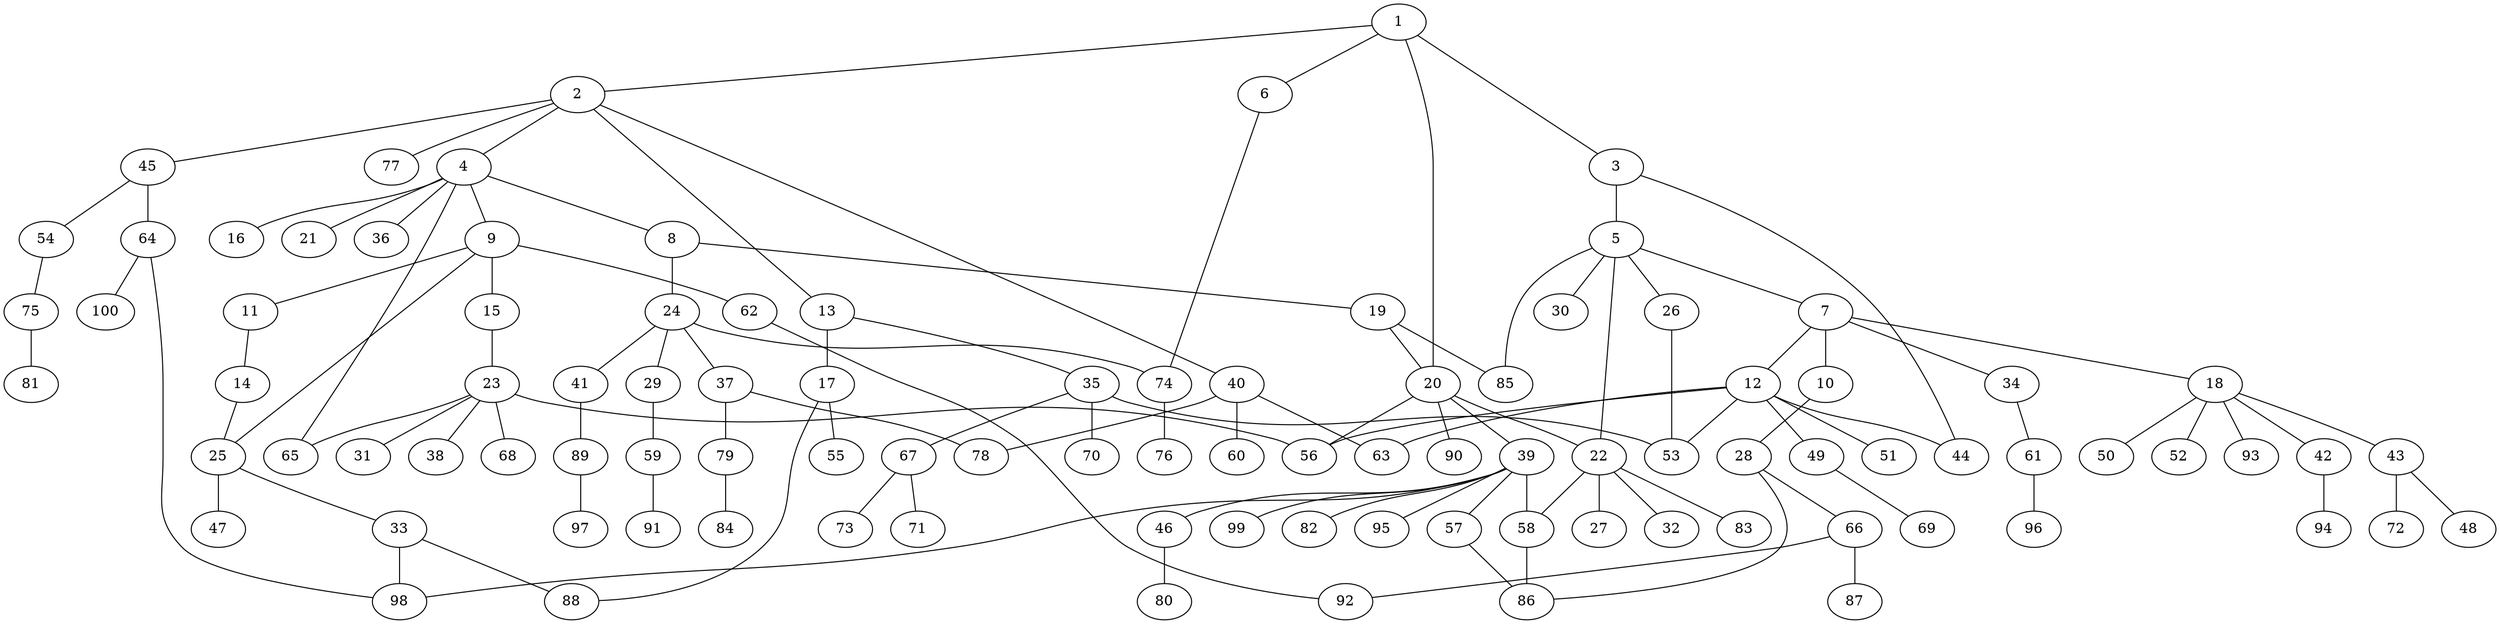 graph graphname {1--2
1--3
1--6
1--20
2--4
2--13
2--40
2--45
2--77
3--5
3--44
4--8
4--9
4--16
4--21
4--36
4--65
5--7
5--22
5--26
5--30
5--85
6--74
7--10
7--12
7--18
7--34
8--19
8--24
9--11
9--15
9--25
9--62
10--28
11--14
12--44
12--49
12--51
12--53
12--56
12--63
13--17
13--35
14--25
15--23
17--55
17--88
18--42
18--43
18--50
18--52
18--93
19--20
19--85
20--22
20--39
20--56
20--90
22--27
22--32
22--58
22--83
23--31
23--38
23--56
23--65
23--68
24--29
24--37
24--41
24--74
25--33
25--47
26--53
28--66
28--86
29--59
33--88
33--98
34--61
35--53
35--67
35--70
37--78
37--79
39--46
39--57
39--58
39--82
39--95
39--98
39--99
40--60
40--63
40--78
41--89
42--94
43--48
43--72
45--54
45--64
46--80
49--69
54--75
57--86
58--86
59--91
61--96
62--92
64--98
64--100
66--87
66--92
67--71
67--73
74--76
75--81
79--84
89--97
}